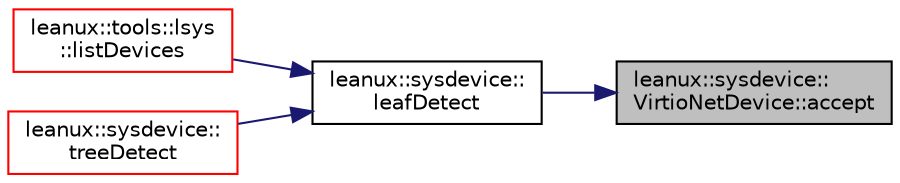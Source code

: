 digraph "leanux::sysdevice::VirtioNetDevice::accept"
{
 // LATEX_PDF_SIZE
  bgcolor="transparent";
  edge [fontname="Helvetica",fontsize="10",labelfontname="Helvetica",labelfontsize="10"];
  node [fontname="Helvetica",fontsize="10",shape=record];
  rankdir="RL";
  Node1 [label="leanux::sysdevice::\lVirtioNetDevice::accept",height=0.2,width=0.4,color="black", fillcolor="grey75", style="filled", fontcolor="black",tooltip="Return true if the SysDevice recognizes itself in the trailing part of path."];
  Node1 -> Node2 [dir="back",color="midnightblue",fontsize="10",style="solid",fontname="Helvetica"];
  Node2 [label="leanux::sysdevice::\lleafDetect",height=0.2,width=0.4,color="black",URL="$namespaceleanux_1_1sysdevice.html#aa76385cfb36c36d3f55f25dfacc1346b",tooltip="Return the leaf SysDevice detected in path."];
  Node2 -> Node3 [dir="back",color="midnightblue",fontsize="10",style="solid",fontname="Helvetica"];
  Node3 [label="leanux::tools::lsys\l::listDevices",height=0.2,width=0.4,color="red",URL="$namespaceleanux_1_1tools_1_1lsys.html#ad858cdc5736e1be415f25fdaec024b58",tooltip="list devices, filtered if opt_t is set."];
  Node2 -> Node7 [dir="back",color="midnightblue",fontsize="10",style="solid",fontname="Helvetica"];
  Node7 [label="leanux::sysdevice::\ltreeDetect",height=0.2,width=0.4,color="red",URL="$namespaceleanux_1_1sysdevice.html#aa57ce9a4a0b2dd6fcdb6102854cc8292",tooltip="populates devices with the devices detected in path."];
}
